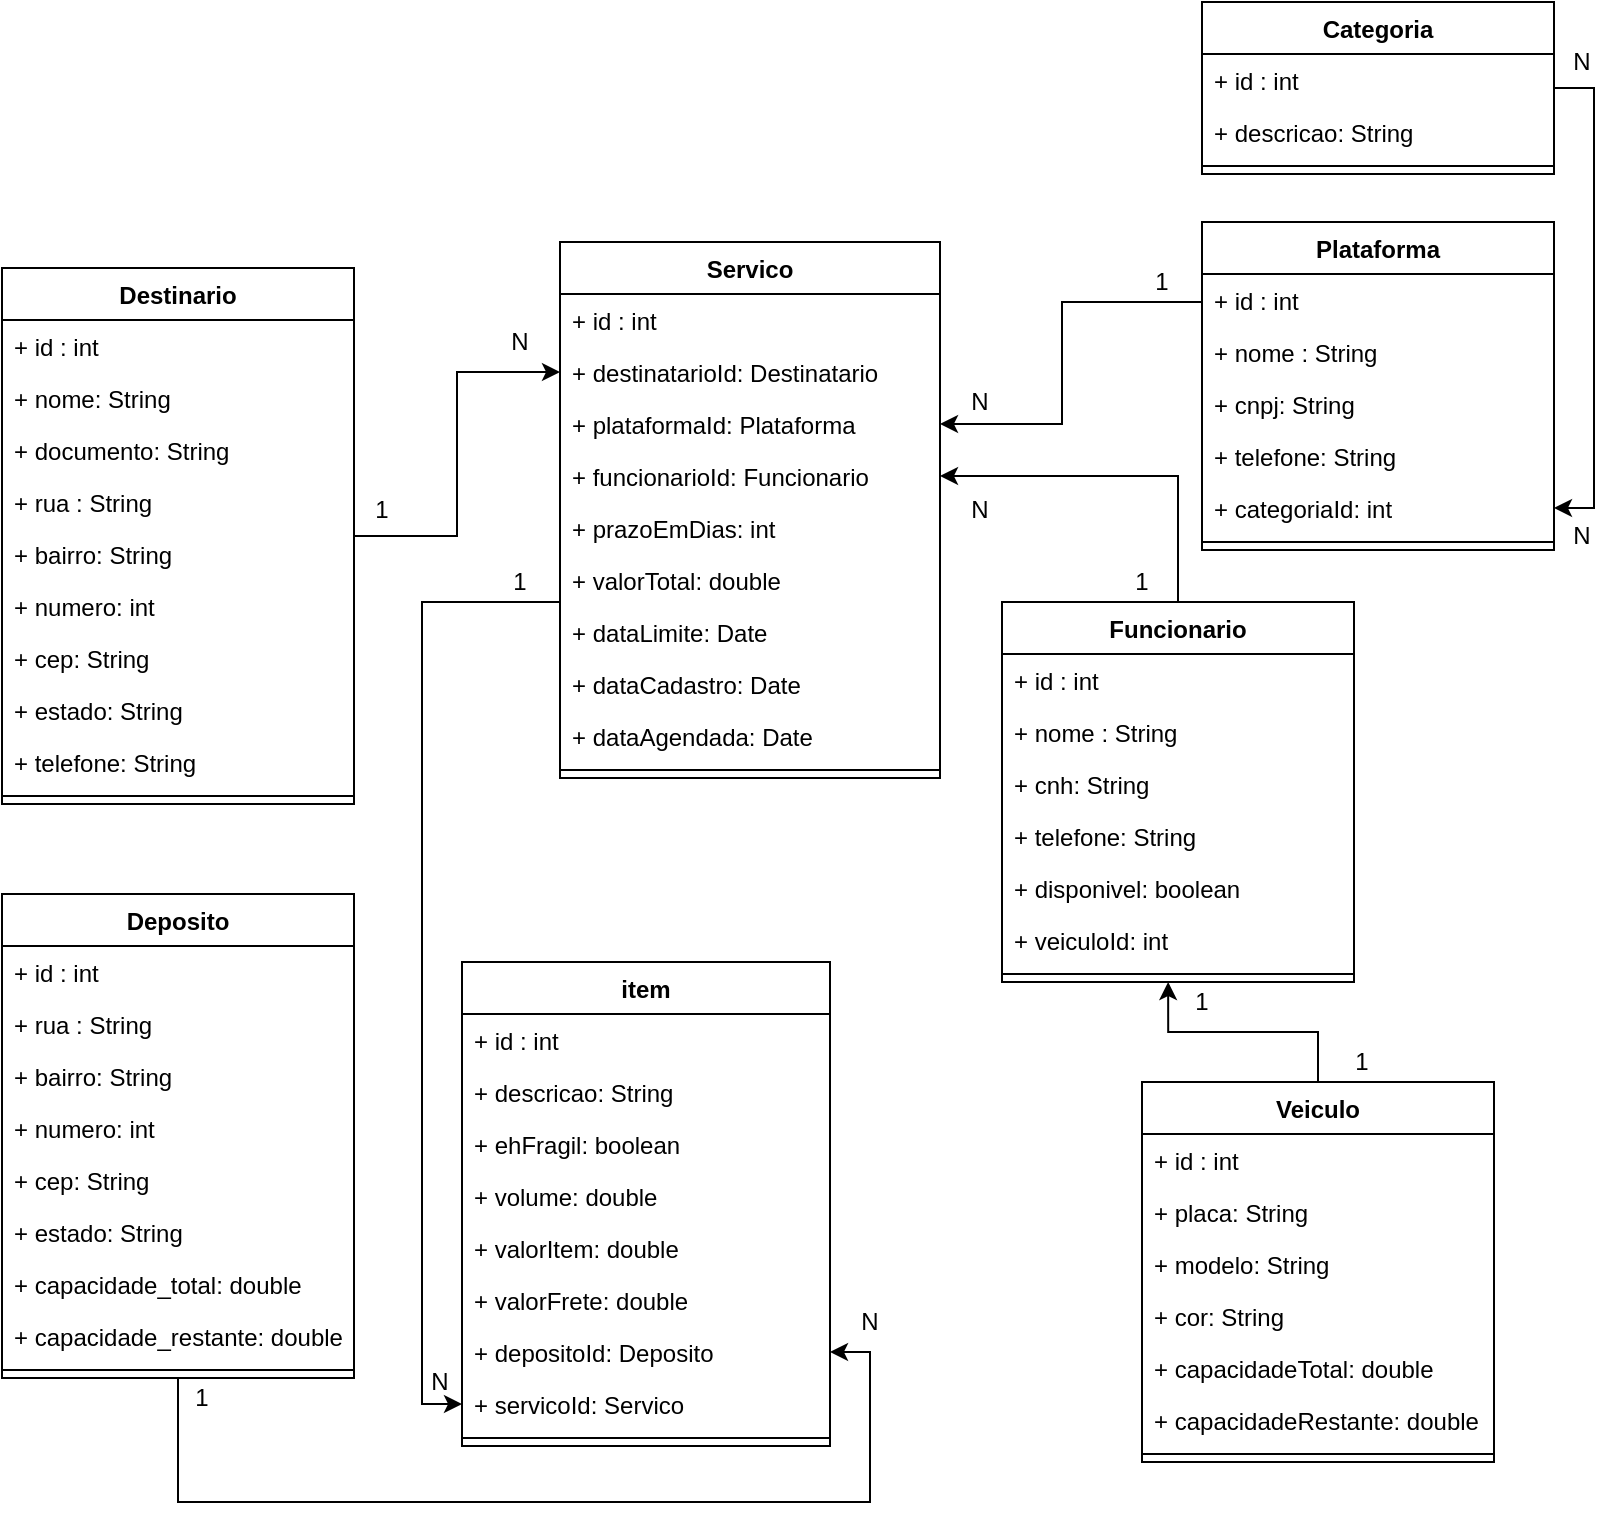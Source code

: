 <mxfile version="14.3.2" type="device"><diagram id="C5RBs43oDa-KdzZeNtuy" name="Page-1"><mxGraphModel dx="868" dy="482" grid="1" gridSize="10" guides="1" tooltips="1" connect="1" arrows="1" fold="1" page="1" pageScale="1" pageWidth="827" pageHeight="1169" math="0" shadow="0"><root><mxCell id="WIyWlLk6GJQsqaUBKTNV-0"/><mxCell id="WIyWlLk6GJQsqaUBKTNV-1" parent="WIyWlLk6GJQsqaUBKTNV-0"/><mxCell id="dHGsX2PoBcNNC0kSSLcJ-82" style="edgeStyle=orthogonalEdgeStyle;rounded=0;orthogonalLoop=1;jettySize=auto;html=1;entryX=1;entryY=0.5;entryDx=0;entryDy=0;" parent="WIyWlLk6GJQsqaUBKTNV-1" source="dHGsX2PoBcNNC0kSSLcJ-0" target="dHGsX2PoBcNNC0kSSLcJ-37" edge="1"><mxGeometry relative="1" as="geometry"><Array as="points"><mxPoint x="128" y="1020"/><mxPoint x="474" y="1020"/><mxPoint x="474" y="945"/></Array></mxGeometry></mxCell><mxCell id="dHGsX2PoBcNNC0kSSLcJ-0" value="Deposito" style="swimlane;fontStyle=1;align=center;verticalAlign=top;childLayout=stackLayout;horizontal=1;startSize=26;horizontalStack=0;resizeParent=1;resizeParentMax=0;resizeLast=0;collapsible=1;marginBottom=0;" parent="WIyWlLk6GJQsqaUBKTNV-1" vertex="1"><mxGeometry x="40" y="716" width="176" height="242" as="geometry"/></mxCell><mxCell id="dHGsX2PoBcNNC0kSSLcJ-1" value="+ id : int" style="text;strokeColor=none;fillColor=none;align=left;verticalAlign=top;spacingLeft=4;spacingRight=4;overflow=hidden;rotatable=0;points=[[0,0.5],[1,0.5]];portConstraint=eastwest;" parent="dHGsX2PoBcNNC0kSSLcJ-0" vertex="1"><mxGeometry y="26" width="176" height="26" as="geometry"/></mxCell><mxCell id="dHGsX2PoBcNNC0kSSLcJ-4" value="+ rua : String" style="text;strokeColor=none;fillColor=none;align=left;verticalAlign=top;spacingLeft=4;spacingRight=4;overflow=hidden;rotatable=0;points=[[0,0.5],[1,0.5]];portConstraint=eastwest;" parent="dHGsX2PoBcNNC0kSSLcJ-0" vertex="1"><mxGeometry y="52" width="176" height="26" as="geometry"/></mxCell><mxCell id="dHGsX2PoBcNNC0kSSLcJ-5" value="+ bairro: String" style="text;strokeColor=none;fillColor=none;align=left;verticalAlign=top;spacingLeft=4;spacingRight=4;overflow=hidden;rotatable=0;points=[[0,0.5],[1,0.5]];portConstraint=eastwest;" parent="dHGsX2PoBcNNC0kSSLcJ-0" vertex="1"><mxGeometry y="78" width="176" height="26" as="geometry"/></mxCell><mxCell id="dHGsX2PoBcNNC0kSSLcJ-6" value="+ numero: int" style="text;strokeColor=none;fillColor=none;align=left;verticalAlign=top;spacingLeft=4;spacingRight=4;overflow=hidden;rotatable=0;points=[[0,0.5],[1,0.5]];portConstraint=eastwest;" parent="dHGsX2PoBcNNC0kSSLcJ-0" vertex="1"><mxGeometry y="104" width="176" height="26" as="geometry"/></mxCell><mxCell id="dHGsX2PoBcNNC0kSSLcJ-7" value="+ cep: String" style="text;strokeColor=none;fillColor=none;align=left;verticalAlign=top;spacingLeft=4;spacingRight=4;overflow=hidden;rotatable=0;points=[[0,0.5],[1,0.5]];portConstraint=eastwest;" parent="dHGsX2PoBcNNC0kSSLcJ-0" vertex="1"><mxGeometry y="130" width="176" height="26" as="geometry"/></mxCell><mxCell id="dHGsX2PoBcNNC0kSSLcJ-8" value="+ estado: String" style="text;strokeColor=none;fillColor=none;align=left;verticalAlign=top;spacingLeft=4;spacingRight=4;overflow=hidden;rotatable=0;points=[[0,0.5],[1,0.5]];portConstraint=eastwest;" parent="dHGsX2PoBcNNC0kSSLcJ-0" vertex="1"><mxGeometry y="156" width="176" height="26" as="geometry"/></mxCell><mxCell id="dHGsX2PoBcNNC0kSSLcJ-9" value="+ capacidade_total: double" style="text;strokeColor=none;fillColor=none;align=left;verticalAlign=top;spacingLeft=4;spacingRight=4;overflow=hidden;rotatable=0;points=[[0,0.5],[1,0.5]];portConstraint=eastwest;" parent="dHGsX2PoBcNNC0kSSLcJ-0" vertex="1"><mxGeometry y="182" width="176" height="26" as="geometry"/></mxCell><mxCell id="dHGsX2PoBcNNC0kSSLcJ-10" value="+ capacidade_restante: double" style="text;strokeColor=none;fillColor=none;align=left;verticalAlign=top;spacingLeft=4;spacingRight=4;overflow=hidden;rotatable=0;points=[[0,0.5],[1,0.5]];portConstraint=eastwest;" parent="dHGsX2PoBcNNC0kSSLcJ-0" vertex="1"><mxGeometry y="208" width="176" height="26" as="geometry"/></mxCell><mxCell id="dHGsX2PoBcNNC0kSSLcJ-2" value="" style="line;strokeWidth=1;fillColor=none;align=left;verticalAlign=middle;spacingTop=-1;spacingLeft=3;spacingRight=3;rotatable=0;labelPosition=right;points=[];portConstraint=eastwest;" parent="dHGsX2PoBcNNC0kSSLcJ-0" vertex="1"><mxGeometry y="234" width="176" height="8" as="geometry"/></mxCell><mxCell id="dHGsX2PoBcNNC0kSSLcJ-78" style="edgeStyle=orthogonalEdgeStyle;rounded=0;orthogonalLoop=1;jettySize=auto;html=1;entryX=0;entryY=0.5;entryDx=0;entryDy=0;" parent="WIyWlLk6GJQsqaUBKTNV-1" source="dHGsX2PoBcNNC0kSSLcJ-11" target="dHGsX2PoBcNNC0kSSLcJ-58" edge="1"><mxGeometry relative="1" as="geometry"/></mxCell><mxCell id="dHGsX2PoBcNNC0kSSLcJ-11" value="Destinario" style="swimlane;fontStyle=1;align=center;verticalAlign=top;childLayout=stackLayout;horizontal=1;startSize=26;horizontalStack=0;resizeParent=1;resizeParentMax=0;resizeLast=0;collapsible=1;marginBottom=0;" parent="WIyWlLk6GJQsqaUBKTNV-1" vertex="1"><mxGeometry x="40" y="403" width="176" height="268" as="geometry"/></mxCell><mxCell id="dHGsX2PoBcNNC0kSSLcJ-12" value="+ id : int" style="text;strokeColor=none;fillColor=none;align=left;verticalAlign=top;spacingLeft=4;spacingRight=4;overflow=hidden;rotatable=0;points=[[0,0.5],[1,0.5]];portConstraint=eastwest;" parent="dHGsX2PoBcNNC0kSSLcJ-11" vertex="1"><mxGeometry y="26" width="176" height="26" as="geometry"/></mxCell><mxCell id="dHGsX2PoBcNNC0kSSLcJ-21" value="+ nome: String" style="text;strokeColor=none;fillColor=none;align=left;verticalAlign=top;spacingLeft=4;spacingRight=4;overflow=hidden;rotatable=0;points=[[0,0.5],[1,0.5]];portConstraint=eastwest;" parent="dHGsX2PoBcNNC0kSSLcJ-11" vertex="1"><mxGeometry y="52" width="176" height="26" as="geometry"/></mxCell><mxCell id="dHGsX2PoBcNNC0kSSLcJ-18" value="+ documento: String" style="text;strokeColor=none;fillColor=none;align=left;verticalAlign=top;spacingLeft=4;spacingRight=4;overflow=hidden;rotatable=0;points=[[0,0.5],[1,0.5]];portConstraint=eastwest;" parent="dHGsX2PoBcNNC0kSSLcJ-11" vertex="1"><mxGeometry y="78" width="176" height="26" as="geometry"/></mxCell><mxCell id="dHGsX2PoBcNNC0kSSLcJ-13" value="+ rua : String" style="text;strokeColor=none;fillColor=none;align=left;verticalAlign=top;spacingLeft=4;spacingRight=4;overflow=hidden;rotatable=0;points=[[0,0.5],[1,0.5]];portConstraint=eastwest;" parent="dHGsX2PoBcNNC0kSSLcJ-11" vertex="1"><mxGeometry y="104" width="176" height="26" as="geometry"/></mxCell><mxCell id="dHGsX2PoBcNNC0kSSLcJ-14" value="+ bairro: String" style="text;strokeColor=none;fillColor=none;align=left;verticalAlign=top;spacingLeft=4;spacingRight=4;overflow=hidden;rotatable=0;points=[[0,0.5],[1,0.5]];portConstraint=eastwest;" parent="dHGsX2PoBcNNC0kSSLcJ-11" vertex="1"><mxGeometry y="130" width="176" height="26" as="geometry"/></mxCell><mxCell id="dHGsX2PoBcNNC0kSSLcJ-15" value="+ numero: int" style="text;strokeColor=none;fillColor=none;align=left;verticalAlign=top;spacingLeft=4;spacingRight=4;overflow=hidden;rotatable=0;points=[[0,0.5],[1,0.5]];portConstraint=eastwest;" parent="dHGsX2PoBcNNC0kSSLcJ-11" vertex="1"><mxGeometry y="156" width="176" height="26" as="geometry"/></mxCell><mxCell id="dHGsX2PoBcNNC0kSSLcJ-16" value="+ cep: String" style="text;strokeColor=none;fillColor=none;align=left;verticalAlign=top;spacingLeft=4;spacingRight=4;overflow=hidden;rotatable=0;points=[[0,0.5],[1,0.5]];portConstraint=eastwest;" parent="dHGsX2PoBcNNC0kSSLcJ-11" vertex="1"><mxGeometry y="182" width="176" height="26" as="geometry"/></mxCell><mxCell id="dHGsX2PoBcNNC0kSSLcJ-17" value="+ estado: String" style="text;strokeColor=none;fillColor=none;align=left;verticalAlign=top;spacingLeft=4;spacingRight=4;overflow=hidden;rotatable=0;points=[[0,0.5],[1,0.5]];portConstraint=eastwest;" parent="dHGsX2PoBcNNC0kSSLcJ-11" vertex="1"><mxGeometry y="208" width="176" height="26" as="geometry"/></mxCell><mxCell id="dHGsX2PoBcNNC0kSSLcJ-19" value="+ telefone: String" style="text;strokeColor=none;fillColor=none;align=left;verticalAlign=top;spacingLeft=4;spacingRight=4;overflow=hidden;rotatable=0;points=[[0,0.5],[1,0.5]];portConstraint=eastwest;" parent="dHGsX2PoBcNNC0kSSLcJ-11" vertex="1"><mxGeometry y="234" width="176" height="26" as="geometry"/></mxCell><mxCell id="dHGsX2PoBcNNC0kSSLcJ-20" value="" style="line;strokeWidth=1;fillColor=none;align=left;verticalAlign=middle;spacingTop=-1;spacingLeft=3;spacingRight=3;rotatable=0;labelPosition=right;points=[];portConstraint=eastwest;" parent="dHGsX2PoBcNNC0kSSLcJ-11" vertex="1"><mxGeometry y="260" width="176" height="8" as="geometry"/></mxCell><mxCell id="dHGsX2PoBcNNC0kSSLcJ-79" style="edgeStyle=orthogonalEdgeStyle;rounded=0;orthogonalLoop=1;jettySize=auto;html=1;entryX=1;entryY=0.5;entryDx=0;entryDy=0;" parent="WIyWlLk6GJQsqaUBKTNV-1" source="dHGsX2PoBcNNC0kSSLcJ-22" target="dHGsX2PoBcNNC0kSSLcJ-60" edge="1"><mxGeometry relative="1" as="geometry"/></mxCell><mxCell id="dHGsX2PoBcNNC0kSSLcJ-22" value="Funcionario" style="swimlane;fontStyle=1;align=center;verticalAlign=top;childLayout=stackLayout;horizontal=1;startSize=26;horizontalStack=0;resizeParent=1;resizeParentMax=0;resizeLast=0;collapsible=1;marginBottom=0;" parent="WIyWlLk6GJQsqaUBKTNV-1" vertex="1"><mxGeometry x="540" y="570" width="176" height="190" as="geometry"/></mxCell><mxCell id="dHGsX2PoBcNNC0kSSLcJ-23" value="+ id : int" style="text;strokeColor=none;fillColor=none;align=left;verticalAlign=top;spacingLeft=4;spacingRight=4;overflow=hidden;rotatable=0;points=[[0,0.5],[1,0.5]];portConstraint=eastwest;" parent="dHGsX2PoBcNNC0kSSLcJ-22" vertex="1"><mxGeometry y="26" width="176" height="26" as="geometry"/></mxCell><mxCell id="dHGsX2PoBcNNC0kSSLcJ-24" value="+ nome : String" style="text;strokeColor=none;fillColor=none;align=left;verticalAlign=top;spacingLeft=4;spacingRight=4;overflow=hidden;rotatable=0;points=[[0,0.5],[1,0.5]];portConstraint=eastwest;" parent="dHGsX2PoBcNNC0kSSLcJ-22" vertex="1"><mxGeometry y="52" width="176" height="26" as="geometry"/></mxCell><mxCell id="dHGsX2PoBcNNC0kSSLcJ-25" value="+ cnh: String" style="text;strokeColor=none;fillColor=none;align=left;verticalAlign=top;spacingLeft=4;spacingRight=4;overflow=hidden;rotatable=0;points=[[0,0.5],[1,0.5]];portConstraint=eastwest;" parent="dHGsX2PoBcNNC0kSSLcJ-22" vertex="1"><mxGeometry y="78" width="176" height="26" as="geometry"/></mxCell><mxCell id="dHGsX2PoBcNNC0kSSLcJ-26" value="+ telefone: String" style="text;strokeColor=none;fillColor=none;align=left;verticalAlign=top;spacingLeft=4;spacingRight=4;overflow=hidden;rotatable=0;points=[[0,0.5],[1,0.5]];portConstraint=eastwest;" parent="dHGsX2PoBcNNC0kSSLcJ-22" vertex="1"><mxGeometry y="104" width="176" height="26" as="geometry"/></mxCell><mxCell id="dHGsX2PoBcNNC0kSSLcJ-27" value="+ disponivel: boolean" style="text;strokeColor=none;fillColor=none;align=left;verticalAlign=top;spacingLeft=4;spacingRight=4;overflow=hidden;rotatable=0;points=[[0,0.5],[1,0.5]];portConstraint=eastwest;" parent="dHGsX2PoBcNNC0kSSLcJ-22" vertex="1"><mxGeometry y="130" width="176" height="26" as="geometry"/></mxCell><mxCell id="dHGsX2PoBcNNC0kSSLcJ-84" value="+ veiculoId: int" style="text;strokeColor=none;fillColor=none;align=left;verticalAlign=top;spacingLeft=4;spacingRight=4;overflow=hidden;rotatable=0;points=[[0,0.5],[1,0.5]];portConstraint=eastwest;" parent="dHGsX2PoBcNNC0kSSLcJ-22" vertex="1"><mxGeometry y="156" width="176" height="26" as="geometry"/></mxCell><mxCell id="dHGsX2PoBcNNC0kSSLcJ-31" value="" style="line;strokeWidth=1;fillColor=none;align=left;verticalAlign=middle;spacingTop=-1;spacingLeft=3;spacingRight=3;rotatable=0;labelPosition=right;points=[];portConstraint=eastwest;" parent="dHGsX2PoBcNNC0kSSLcJ-22" vertex="1"><mxGeometry y="182" width="176" height="8" as="geometry"/></mxCell><mxCell id="dHGsX2PoBcNNC0kSSLcJ-32" value="item" style="swimlane;fontStyle=1;align=center;verticalAlign=top;childLayout=stackLayout;horizontal=1;startSize=26;horizontalStack=0;resizeParent=1;resizeParentMax=0;resizeLast=0;collapsible=1;marginBottom=0;" parent="WIyWlLk6GJQsqaUBKTNV-1" vertex="1"><mxGeometry x="270" y="750" width="184" height="242" as="geometry"/></mxCell><mxCell id="dHGsX2PoBcNNC0kSSLcJ-33" value="+ id : int" style="text;strokeColor=none;fillColor=none;align=left;verticalAlign=top;spacingLeft=4;spacingRight=4;overflow=hidden;rotatable=0;points=[[0,0.5],[1,0.5]];portConstraint=eastwest;" parent="dHGsX2PoBcNNC0kSSLcJ-32" vertex="1"><mxGeometry y="26" width="184" height="26" as="geometry"/></mxCell><mxCell id="dHGsX2PoBcNNC0kSSLcJ-34" value="+ descricao: String" style="text;strokeColor=none;fillColor=none;align=left;verticalAlign=top;spacingLeft=4;spacingRight=4;overflow=hidden;rotatable=0;points=[[0,0.5],[1,0.5]];portConstraint=eastwest;" parent="dHGsX2PoBcNNC0kSSLcJ-32" vertex="1"><mxGeometry y="52" width="184" height="26" as="geometry"/></mxCell><mxCell id="dHGsX2PoBcNNC0kSSLcJ-35" value="+ ehFragil: boolean" style="text;strokeColor=none;fillColor=none;align=left;verticalAlign=top;spacingLeft=4;spacingRight=4;overflow=hidden;rotatable=0;points=[[0,0.5],[1,0.5]];portConstraint=eastwest;" parent="dHGsX2PoBcNNC0kSSLcJ-32" vertex="1"><mxGeometry y="78" width="184" height="26" as="geometry"/></mxCell><mxCell id="dHGsX2PoBcNNC0kSSLcJ-39" value="+ volume: double" style="text;strokeColor=none;fillColor=none;align=left;verticalAlign=top;spacingLeft=4;spacingRight=4;overflow=hidden;rotatable=0;points=[[0,0.5],[1,0.5]];portConstraint=eastwest;" parent="dHGsX2PoBcNNC0kSSLcJ-32" vertex="1"><mxGeometry y="104" width="184" height="26" as="geometry"/></mxCell><mxCell id="dHGsX2PoBcNNC0kSSLcJ-40" value="+ valorItem: double" style="text;strokeColor=none;fillColor=none;align=left;verticalAlign=top;spacingLeft=4;spacingRight=4;overflow=hidden;rotatable=0;points=[[0,0.5],[1,0.5]];portConstraint=eastwest;" parent="dHGsX2PoBcNNC0kSSLcJ-32" vertex="1"><mxGeometry y="130" width="184" height="26" as="geometry"/></mxCell><mxCell id="dHGsX2PoBcNNC0kSSLcJ-38" value="+ valorFrete: double" style="text;strokeColor=none;fillColor=none;align=left;verticalAlign=top;spacingLeft=4;spacingRight=4;overflow=hidden;rotatable=0;points=[[0,0.5],[1,0.5]];portConstraint=eastwest;" parent="dHGsX2PoBcNNC0kSSLcJ-32" vertex="1"><mxGeometry y="156" width="184" height="26" as="geometry"/></mxCell><mxCell id="dHGsX2PoBcNNC0kSSLcJ-37" value="+ depositoId: Deposito" style="text;strokeColor=none;fillColor=none;align=left;verticalAlign=top;spacingLeft=4;spacingRight=4;overflow=hidden;rotatable=0;points=[[0,0.5],[1,0.5]];portConstraint=eastwest;" parent="dHGsX2PoBcNNC0kSSLcJ-32" vertex="1"><mxGeometry y="182" width="184" height="26" as="geometry"/></mxCell><mxCell id="dHGsX2PoBcNNC0kSSLcJ-36" value="+ servicoId: Servico" style="text;strokeColor=none;fillColor=none;align=left;verticalAlign=top;spacingLeft=4;spacingRight=4;overflow=hidden;rotatable=0;points=[[0,0.5],[1,0.5]];portConstraint=eastwest;" parent="dHGsX2PoBcNNC0kSSLcJ-32" vertex="1"><mxGeometry y="208" width="184" height="26" as="geometry"/></mxCell><mxCell id="dHGsX2PoBcNNC0kSSLcJ-41" value="" style="line;strokeWidth=1;fillColor=none;align=left;verticalAlign=middle;spacingTop=-1;spacingLeft=3;spacingRight=3;rotatable=0;labelPosition=right;points=[];portConstraint=eastwest;" parent="dHGsX2PoBcNNC0kSSLcJ-32" vertex="1"><mxGeometry y="234" width="184" height="8" as="geometry"/></mxCell><mxCell id="dHGsX2PoBcNNC0kSSLcJ-80" style="edgeStyle=orthogonalEdgeStyle;rounded=0;orthogonalLoop=1;jettySize=auto;html=1;entryX=1;entryY=0.5;entryDx=0;entryDy=0;" parent="WIyWlLk6GJQsqaUBKTNV-1" source="dHGsX2PoBcNNC0kSSLcJ-42" target="dHGsX2PoBcNNC0kSSLcJ-59" edge="1"><mxGeometry relative="1" as="geometry"><Array as="points"><mxPoint x="570" y="420"/><mxPoint x="570" y="481"/></Array></mxGeometry></mxCell><mxCell id="dHGsX2PoBcNNC0kSSLcJ-42" value="Plataforma" style="swimlane;fontStyle=1;align=center;verticalAlign=top;childLayout=stackLayout;horizontal=1;startSize=26;horizontalStack=0;resizeParent=1;resizeParentMax=0;resizeLast=0;collapsible=1;marginBottom=0;" parent="WIyWlLk6GJQsqaUBKTNV-1" vertex="1"><mxGeometry x="640" y="380" width="176" height="164" as="geometry"/></mxCell><mxCell id="dHGsX2PoBcNNC0kSSLcJ-43" value="+ id : int" style="text;strokeColor=none;fillColor=none;align=left;verticalAlign=top;spacingLeft=4;spacingRight=4;overflow=hidden;rotatable=0;points=[[0,0.5],[1,0.5]];portConstraint=eastwest;" parent="dHGsX2PoBcNNC0kSSLcJ-42" vertex="1"><mxGeometry y="26" width="176" height="26" as="geometry"/></mxCell><mxCell id="dHGsX2PoBcNNC0kSSLcJ-44" value="+ nome : String" style="text;strokeColor=none;fillColor=none;align=left;verticalAlign=top;spacingLeft=4;spacingRight=4;overflow=hidden;rotatable=0;points=[[0,0.5],[1,0.5]];portConstraint=eastwest;" parent="dHGsX2PoBcNNC0kSSLcJ-42" vertex="1"><mxGeometry y="52" width="176" height="26" as="geometry"/></mxCell><mxCell id="dHGsX2PoBcNNC0kSSLcJ-45" value="+ cnpj: String" style="text;strokeColor=none;fillColor=none;align=left;verticalAlign=top;spacingLeft=4;spacingRight=4;overflow=hidden;rotatable=0;points=[[0,0.5],[1,0.5]];portConstraint=eastwest;" parent="dHGsX2PoBcNNC0kSSLcJ-42" vertex="1"><mxGeometry y="78" width="176" height="26" as="geometry"/></mxCell><mxCell id="dHGsX2PoBcNNC0kSSLcJ-46" value="+ telefone: String" style="text;strokeColor=none;fillColor=none;align=left;verticalAlign=top;spacingLeft=4;spacingRight=4;overflow=hidden;rotatable=0;points=[[0,0.5],[1,0.5]];portConstraint=eastwest;" parent="dHGsX2PoBcNNC0kSSLcJ-42" vertex="1"><mxGeometry y="104" width="176" height="26" as="geometry"/></mxCell><mxCell id="dHGsX2PoBcNNC0kSSLcJ-47" value="+ categoriaId: int" style="text;strokeColor=none;fillColor=none;align=left;verticalAlign=top;spacingLeft=4;spacingRight=4;overflow=hidden;rotatable=0;points=[[0,0.5],[1,0.5]];portConstraint=eastwest;" parent="dHGsX2PoBcNNC0kSSLcJ-42" vertex="1"><mxGeometry y="130" width="176" height="26" as="geometry"/></mxCell><mxCell id="dHGsX2PoBcNNC0kSSLcJ-48" value="" style="line;strokeWidth=1;fillColor=none;align=left;verticalAlign=middle;spacingTop=-1;spacingLeft=3;spacingRight=3;rotatable=0;labelPosition=right;points=[];portConstraint=eastwest;" parent="dHGsX2PoBcNNC0kSSLcJ-42" vertex="1"><mxGeometry y="156" width="176" height="8" as="geometry"/></mxCell><mxCell id="dHGsX2PoBcNNC0kSSLcJ-81" style="edgeStyle=orthogonalEdgeStyle;rounded=0;orthogonalLoop=1;jettySize=auto;html=1;entryX=0;entryY=0.5;entryDx=0;entryDy=0;" parent="WIyWlLk6GJQsqaUBKTNV-1" source="dHGsX2PoBcNNC0kSSLcJ-56" target="dHGsX2PoBcNNC0kSSLcJ-36" edge="1"><mxGeometry relative="1" as="geometry"><Array as="points"><mxPoint x="250" y="570"/><mxPoint x="250" y="971"/></Array></mxGeometry></mxCell><mxCell id="dHGsX2PoBcNNC0kSSLcJ-56" value="Servico" style="swimlane;fontStyle=1;align=center;verticalAlign=top;childLayout=stackLayout;horizontal=1;startSize=26;horizontalStack=0;resizeParent=1;resizeParentMax=0;resizeLast=0;collapsible=1;marginBottom=0;" parent="WIyWlLk6GJQsqaUBKTNV-1" vertex="1"><mxGeometry x="319" y="390" width="190" height="268" as="geometry"/></mxCell><mxCell id="dHGsX2PoBcNNC0kSSLcJ-57" value="+ id : int" style="text;strokeColor=none;fillColor=none;align=left;verticalAlign=top;spacingLeft=4;spacingRight=4;overflow=hidden;rotatable=0;points=[[0,0.5],[1,0.5]];portConstraint=eastwest;" parent="dHGsX2PoBcNNC0kSSLcJ-56" vertex="1"><mxGeometry y="26" width="190" height="26" as="geometry"/></mxCell><mxCell id="dHGsX2PoBcNNC0kSSLcJ-58" value="+ destinatarioId: Destinatario" style="text;strokeColor=none;fillColor=none;align=left;verticalAlign=top;spacingLeft=4;spacingRight=4;overflow=hidden;rotatable=0;points=[[0,0.5],[1,0.5]];portConstraint=eastwest;" parent="dHGsX2PoBcNNC0kSSLcJ-56" vertex="1"><mxGeometry y="52" width="190" height="26" as="geometry"/></mxCell><mxCell id="dHGsX2PoBcNNC0kSSLcJ-59" value="+ plataformaId: Plataforma" style="text;strokeColor=none;fillColor=none;align=left;verticalAlign=top;spacingLeft=4;spacingRight=4;overflow=hidden;rotatable=0;points=[[0,0.5],[1,0.5]];portConstraint=eastwest;" parent="dHGsX2PoBcNNC0kSSLcJ-56" vertex="1"><mxGeometry y="78" width="190" height="26" as="geometry"/></mxCell><mxCell id="dHGsX2PoBcNNC0kSSLcJ-60" value="+ funcionarioId: Funcionario" style="text;strokeColor=none;fillColor=none;align=left;verticalAlign=top;spacingLeft=4;spacingRight=4;overflow=hidden;rotatable=0;points=[[0,0.5],[1,0.5]];portConstraint=eastwest;" parent="dHGsX2PoBcNNC0kSSLcJ-56" vertex="1"><mxGeometry y="104" width="190" height="26" as="geometry"/></mxCell><mxCell id="dHGsX2PoBcNNC0kSSLcJ-62" value="+ prazoEmDias: int" style="text;strokeColor=none;fillColor=none;align=left;verticalAlign=top;spacingLeft=4;spacingRight=4;overflow=hidden;rotatable=0;points=[[0,0.5],[1,0.5]];portConstraint=eastwest;" parent="dHGsX2PoBcNNC0kSSLcJ-56" vertex="1"><mxGeometry y="130" width="190" height="26" as="geometry"/></mxCell><mxCell id="dHGsX2PoBcNNC0kSSLcJ-61" value="+ valorTotal: double" style="text;strokeColor=none;fillColor=none;align=left;verticalAlign=top;spacingLeft=4;spacingRight=4;overflow=hidden;rotatable=0;points=[[0,0.5],[1,0.5]];portConstraint=eastwest;" parent="dHGsX2PoBcNNC0kSSLcJ-56" vertex="1"><mxGeometry y="156" width="190" height="26" as="geometry"/></mxCell><mxCell id="dHGsX2PoBcNNC0kSSLcJ-63" value="+ dataLimite: Date" style="text;strokeColor=none;fillColor=none;align=left;verticalAlign=top;spacingLeft=4;spacingRight=4;overflow=hidden;rotatable=0;points=[[0,0.5],[1,0.5]];portConstraint=eastwest;" parent="dHGsX2PoBcNNC0kSSLcJ-56" vertex="1"><mxGeometry y="182" width="190" height="26" as="geometry"/></mxCell><mxCell id="dHGsX2PoBcNNC0kSSLcJ-64" value="+ dataCadastro: Date" style="text;strokeColor=none;fillColor=none;align=left;verticalAlign=top;spacingLeft=4;spacingRight=4;overflow=hidden;rotatable=0;points=[[0,0.5],[1,0.5]];portConstraint=eastwest;" parent="dHGsX2PoBcNNC0kSSLcJ-56" vertex="1"><mxGeometry y="208" width="190" height="26" as="geometry"/></mxCell><mxCell id="dHGsX2PoBcNNC0kSSLcJ-65" value="+ dataAgendada: Date" style="text;strokeColor=none;fillColor=none;align=left;verticalAlign=top;spacingLeft=4;spacingRight=4;overflow=hidden;rotatable=0;points=[[0,0.5],[1,0.5]];portConstraint=eastwest;" parent="dHGsX2PoBcNNC0kSSLcJ-56" vertex="1"><mxGeometry y="234" width="190" height="26" as="geometry"/></mxCell><mxCell id="dHGsX2PoBcNNC0kSSLcJ-66" value="" style="line;strokeWidth=1;fillColor=none;align=left;verticalAlign=middle;spacingTop=-1;spacingLeft=3;spacingRight=3;rotatable=0;labelPosition=right;points=[];portConstraint=eastwest;" parent="dHGsX2PoBcNNC0kSSLcJ-56" vertex="1"><mxGeometry y="260" width="190" height="8" as="geometry"/></mxCell><mxCell id="dHGsX2PoBcNNC0kSSLcJ-83" style="edgeStyle=orthogonalEdgeStyle;rounded=0;orthogonalLoop=1;jettySize=auto;html=1;entryX=0.472;entryY=1;entryDx=0;entryDy=0;entryPerimeter=0;" parent="WIyWlLk6GJQsqaUBKTNV-1" source="dHGsX2PoBcNNC0kSSLcJ-68" target="dHGsX2PoBcNNC0kSSLcJ-31" edge="1"><mxGeometry relative="1" as="geometry"><mxPoint x="590" y="740" as="targetPoint"/></mxGeometry></mxCell><mxCell id="dHGsX2PoBcNNC0kSSLcJ-68" value="Veiculo" style="swimlane;fontStyle=1;align=center;verticalAlign=top;childLayout=stackLayout;horizontal=1;startSize=26;horizontalStack=0;resizeParent=1;resizeParentMax=0;resizeLast=0;collapsible=1;marginBottom=0;" parent="WIyWlLk6GJQsqaUBKTNV-1" vertex="1"><mxGeometry x="610" y="810" width="176" height="190" as="geometry"/></mxCell><mxCell id="dHGsX2PoBcNNC0kSSLcJ-69" value="+ id : int" style="text;strokeColor=none;fillColor=none;align=left;verticalAlign=top;spacingLeft=4;spacingRight=4;overflow=hidden;rotatable=0;points=[[0,0.5],[1,0.5]];portConstraint=eastwest;" parent="dHGsX2PoBcNNC0kSSLcJ-68" vertex="1"><mxGeometry y="26" width="176" height="26" as="geometry"/></mxCell><mxCell id="dHGsX2PoBcNNC0kSSLcJ-70" value="+ placa: String" style="text;strokeColor=none;fillColor=none;align=left;verticalAlign=top;spacingLeft=4;spacingRight=4;overflow=hidden;rotatable=0;points=[[0,0.5],[1,0.5]];portConstraint=eastwest;" parent="dHGsX2PoBcNNC0kSSLcJ-68" vertex="1"><mxGeometry y="52" width="176" height="26" as="geometry"/></mxCell><mxCell id="dHGsX2PoBcNNC0kSSLcJ-71" value="+ modelo: String" style="text;strokeColor=none;fillColor=none;align=left;verticalAlign=top;spacingLeft=4;spacingRight=4;overflow=hidden;rotatable=0;points=[[0,0.5],[1,0.5]];portConstraint=eastwest;" parent="dHGsX2PoBcNNC0kSSLcJ-68" vertex="1"><mxGeometry y="78" width="176" height="26" as="geometry"/></mxCell><mxCell id="dHGsX2PoBcNNC0kSSLcJ-72" value="+ cor: String" style="text;strokeColor=none;fillColor=none;align=left;verticalAlign=top;spacingLeft=4;spacingRight=4;overflow=hidden;rotatable=0;points=[[0,0.5],[1,0.5]];portConstraint=eastwest;" parent="dHGsX2PoBcNNC0kSSLcJ-68" vertex="1"><mxGeometry y="104" width="176" height="26" as="geometry"/></mxCell><mxCell id="dHGsX2PoBcNNC0kSSLcJ-73" value="+ capacidadeTotal: double" style="text;strokeColor=none;fillColor=none;align=left;verticalAlign=top;spacingLeft=4;spacingRight=4;overflow=hidden;rotatable=0;points=[[0,0.5],[1,0.5]];portConstraint=eastwest;" parent="dHGsX2PoBcNNC0kSSLcJ-68" vertex="1"><mxGeometry y="130" width="176" height="26" as="geometry"/></mxCell><mxCell id="dHGsX2PoBcNNC0kSSLcJ-74" value="+ capacidadeRestante: double" style="text;strokeColor=none;fillColor=none;align=left;verticalAlign=top;spacingLeft=4;spacingRight=4;overflow=hidden;rotatable=0;points=[[0,0.5],[1,0.5]];portConstraint=eastwest;" parent="dHGsX2PoBcNNC0kSSLcJ-68" vertex="1"><mxGeometry y="156" width="176" height="26" as="geometry"/></mxCell><mxCell id="dHGsX2PoBcNNC0kSSLcJ-77" value="" style="line;strokeWidth=1;fillColor=none;align=left;verticalAlign=middle;spacingTop=-1;spacingLeft=3;spacingRight=3;rotatable=0;labelPosition=right;points=[];portConstraint=eastwest;" parent="dHGsX2PoBcNNC0kSSLcJ-68" vertex="1"><mxGeometry y="182" width="176" height="8" as="geometry"/></mxCell><mxCell id="dHGsX2PoBcNNC0kSSLcJ-92" style="edgeStyle=orthogonalEdgeStyle;rounded=0;orthogonalLoop=1;jettySize=auto;html=1;entryX=1;entryY=0.5;entryDx=0;entryDy=0;" parent="WIyWlLk6GJQsqaUBKTNV-1" source="dHGsX2PoBcNNC0kSSLcJ-85" target="dHGsX2PoBcNNC0kSSLcJ-47" edge="1"><mxGeometry relative="1" as="geometry"><Array as="points"><mxPoint x="836" y="313"/><mxPoint x="836" y="523"/></Array></mxGeometry></mxCell><mxCell id="dHGsX2PoBcNNC0kSSLcJ-85" value="Categoria" style="swimlane;fontStyle=1;align=center;verticalAlign=top;childLayout=stackLayout;horizontal=1;startSize=26;horizontalStack=0;resizeParent=1;resizeParentMax=0;resizeLast=0;collapsible=1;marginBottom=0;" parent="WIyWlLk6GJQsqaUBKTNV-1" vertex="1"><mxGeometry x="640" y="270" width="176" height="86" as="geometry"/></mxCell><mxCell id="dHGsX2PoBcNNC0kSSLcJ-86" value="+ id : int" style="text;strokeColor=none;fillColor=none;align=left;verticalAlign=top;spacingLeft=4;spacingRight=4;overflow=hidden;rotatable=0;points=[[0,0.5],[1,0.5]];portConstraint=eastwest;" parent="dHGsX2PoBcNNC0kSSLcJ-85" vertex="1"><mxGeometry y="26" width="176" height="26" as="geometry"/></mxCell><mxCell id="dHGsX2PoBcNNC0kSSLcJ-87" value="+ descricao: String" style="text;strokeColor=none;fillColor=none;align=left;verticalAlign=top;spacingLeft=4;spacingRight=4;overflow=hidden;rotatable=0;points=[[0,0.5],[1,0.5]];portConstraint=eastwest;" parent="dHGsX2PoBcNNC0kSSLcJ-85" vertex="1"><mxGeometry y="52" width="176" height="26" as="geometry"/></mxCell><mxCell id="dHGsX2PoBcNNC0kSSLcJ-91" value="" style="line;strokeWidth=1;fillColor=none;align=left;verticalAlign=middle;spacingTop=-1;spacingLeft=3;spacingRight=3;rotatable=0;labelPosition=right;points=[];portConstraint=eastwest;" parent="dHGsX2PoBcNNC0kSSLcJ-85" vertex="1"><mxGeometry y="78" width="176" height="8" as="geometry"/></mxCell><mxCell id="9Q_kYBzSfhIY-j63_Rnb-0" value="N&lt;span style=&quot;color: rgba(0 , 0 , 0 , 0) ; font-family: monospace ; font-size: 0px&quot;&gt;%3CmxGraphModel%3E%3Croot%3E%3CmxCell%20id%3D%220%22%2F%3E%3CmxCell%20id%3D%221%22%20parent%3D%220%22%2F%3E%3CmxCell%20id%3D%222%22%20value%3D%221%22%20style%3D%22text%3Bhtml%3D1%3BstrokeColor%3Dnone%3BfillColor%3Dnone%3Balign%3Dcenter%3BverticalAlign%3Dmiddle%3BwhiteSpace%3Dwrap%3Brounded%3D0%3B%22%20vertex%3D%221%22%20parent%3D%221%22%3E%3CmxGeometry%20x%3D%22509%22%20y%3D%22460%22%20width%3D%2224%22%20height%3D%2220%22%20as%3D%22geometry%22%2F%3E%3C%2FmxCell%3E%3C%2Froot%3E%3C%2FmxGraphModel%3E&lt;/span&gt;" style="text;html=1;strokeColor=none;fillColor=none;align=center;verticalAlign=middle;whiteSpace=wrap;rounded=0;" vertex="1" parent="WIyWlLk6GJQsqaUBKTNV-1"><mxGeometry x="454" y="920" width="40" height="20" as="geometry"/></mxCell><mxCell id="9Q_kYBzSfhIY-j63_Rnb-7" value="1" style="text;html=1;strokeColor=none;fillColor=none;align=center;verticalAlign=middle;whiteSpace=wrap;rounded=0;" vertex="1" parent="WIyWlLk6GJQsqaUBKTNV-1"><mxGeometry x="120" y="958" width="40" height="20" as="geometry"/></mxCell><mxCell id="9Q_kYBzSfhIY-j63_Rnb-8" value="N&lt;span style=&quot;color: rgba(0 , 0 , 0 , 0) ; font-family: monospace ; font-size: 0px&quot;&gt;%3CmxGraphModel%3E%3Croot%3E%3CmxCell%20id%3D%220%22%2F%3E%3CmxCell%20id%3D%221%22%20parent%3D%220%22%2F%3E%3CmxCell%20id%3D%222%22%20value%3D%221%22%20style%3D%22text%3Bhtml%3D1%3BstrokeColor%3Dnone%3BfillColor%3Dnone%3Balign%3Dcenter%3BverticalAlign%3Dmiddle%3BwhiteSpace%3Dwrap%3Brounded%3D0%3B%22%20vertex%3D%221%22%20parent%3D%221%22%3E%3CmxGeometry%20x%3D%22509%22%20y%3D%22460%22%20width%3D%2224%22%20height%3D%2220%22%20as%3D%22geometry%22%2F%3E%3C%2FmxCell%3E%3C%2Froot%3E%3C%2FmxGraphModel%3E&lt;/span&gt;" style="text;html=1;strokeColor=none;fillColor=none;align=center;verticalAlign=middle;whiteSpace=wrap;rounded=0;" vertex="1" parent="WIyWlLk6GJQsqaUBKTNV-1"><mxGeometry x="239" y="950" width="40" height="20" as="geometry"/></mxCell><mxCell id="9Q_kYBzSfhIY-j63_Rnb-9" value="1" style="text;html=1;strokeColor=none;fillColor=none;align=center;verticalAlign=middle;whiteSpace=wrap;rounded=0;" vertex="1" parent="WIyWlLk6GJQsqaUBKTNV-1"><mxGeometry x="279" y="550" width="40" height="20" as="geometry"/></mxCell><mxCell id="9Q_kYBzSfhIY-j63_Rnb-10" value="N&lt;span style=&quot;color: rgba(0 , 0 , 0 , 0) ; font-family: monospace ; font-size: 0px&quot;&gt;%3CmxGraphModel%3E%3Croot%3E%3CmxCell%20id%3D%220%22%2F%3E%3CmxCell%20id%3D%221%22%20parent%3D%220%22%2F%3E%3CmxCell%20id%3D%222%22%20value%3D%221%22%20style%3D%22text%3Bhtml%3D1%3BstrokeColor%3Dnone%3BfillColor%3Dnone%3Balign%3Dcenter%3BverticalAlign%3Dmiddle%3BwhiteSpace%3Dwrap%3Brounded%3D0%3B%22%20vertex%3D%221%22%20parent%3D%221%22%3E%3CmxGeometry%20x%3D%22509%22%20y%3D%22460%22%20width%3D%2224%22%20height%3D%2220%22%20as%3D%22geometry%22%2F%3E%3C%2FmxCell%3E%3C%2Froot%3E%3C%2FmxGraphModel%3E&lt;/span&gt;" style="text;html=1;strokeColor=none;fillColor=none;align=center;verticalAlign=middle;whiteSpace=wrap;rounded=0;" vertex="1" parent="WIyWlLk6GJQsqaUBKTNV-1"><mxGeometry x="279" y="430" width="40" height="20" as="geometry"/></mxCell><mxCell id="9Q_kYBzSfhIY-j63_Rnb-11" value="1" style="text;html=1;strokeColor=none;fillColor=none;align=center;verticalAlign=middle;whiteSpace=wrap;rounded=0;" vertex="1" parent="WIyWlLk6GJQsqaUBKTNV-1"><mxGeometry x="210" y="514" width="40" height="20" as="geometry"/></mxCell><mxCell id="9Q_kYBzSfhIY-j63_Rnb-12" value="N&lt;span style=&quot;color: rgba(0 , 0 , 0 , 0) ; font-family: monospace ; font-size: 0px&quot;&gt;%3CmxGraphModel%3E%3Croot%3E%3CmxCell%20id%3D%220%22%2F%3E%3CmxCell%20id%3D%221%22%20parent%3D%220%22%2F%3E%3CmxCell%20id%3D%222%22%20value%3D%221%22%20style%3D%22text%3Bhtml%3D1%3BstrokeColor%3Dnone%3BfillColor%3Dnone%3Balign%3Dcenter%3BverticalAlign%3Dmiddle%3BwhiteSpace%3Dwrap%3Brounded%3D0%3B%22%20vertex%3D%221%22%20parent%3D%221%22%3E%3CmxGeometry%20x%3D%22509%22%20y%3D%22460%22%20width%3D%2224%22%20height%3D%2220%22%20as%3D%22geometry%22%2F%3E%3C%2FmxCell%3E%3C%2Froot%3E%3C%2FmxGraphModel%3E&lt;/span&gt;" style="text;html=1;strokeColor=none;fillColor=none;align=center;verticalAlign=middle;whiteSpace=wrap;rounded=0;" vertex="1" parent="WIyWlLk6GJQsqaUBKTNV-1"><mxGeometry x="509" y="460" width="40" height="20" as="geometry"/></mxCell><mxCell id="9Q_kYBzSfhIY-j63_Rnb-13" value="1" style="text;html=1;strokeColor=none;fillColor=none;align=center;verticalAlign=middle;whiteSpace=wrap;rounded=0;" vertex="1" parent="WIyWlLk6GJQsqaUBKTNV-1"><mxGeometry x="600" y="400" width="40" height="20" as="geometry"/></mxCell><mxCell id="9Q_kYBzSfhIY-j63_Rnb-14" value="1&lt;span style=&quot;color: rgba(0 , 0 , 0 , 0) ; font-family: monospace ; font-size: 0px&quot;&gt;%3CmxGraphModel%3E%3Croot%3E%3CmxCell%20id%3D%220%22%2F%3E%3CmxCell%20id%3D%221%22%20parent%3D%220%22%2F%3E%3CmxCell%20id%3D%222%22%20value%3D%22N%26lt%3Bspan%20style%3D%26quot%3Bcolor%3A%20rgba(0%20%2C%200%20%2C%200%20%2C%200)%20%3B%20font-family%3A%20monospace%20%3B%20font-size%3A%200px%26quot%3B%26gt%3B%253CmxGraphModel%253E%253Croot%253E%253CmxCell%2520id%253D%25220%2522%252F%253E%253CmxCell%2520id%253D%25221%2522%2520parent%253D%25220%2522%252F%253E%253CmxCell%2520id%253D%25222%2522%2520value%253D%25221%2522%2520style%253D%2522text%253Bhtml%253D1%253BstrokeColor%253Dnone%253BfillColor%253Dnone%253Balign%253Dcenter%253BverticalAlign%253Dmiddle%253BwhiteSpace%253Dwrap%253Brounded%253D0%253B%2522%2520vertex%253D%25221%2522%2520parent%253D%25221%2522%253E%253CmxGeometry%2520x%253D%2522509%2522%2520y%253D%2522460%2522%2520width%253D%252224%2522%2520height%253D%252220%2522%2520as%253D%2522geometry%2522%252F%253E%253C%252FmxCell%253E%253C%252Froot%253E%253C%252FmxGraphModel%253E%26lt%3B%2Fspan%26gt%3B%22%20style%3D%22text%3Bhtml%3D1%3BstrokeColor%3Dnone%3BfillColor%3Dnone%3Balign%3Dcenter%3BverticalAlign%3Dmiddle%3BwhiteSpace%3Dwrap%3Brounded%3D0%3B%22%20vertex%3D%221%22%20parent%3D%221%22%3E%3CmxGeometry%20x%3D%22509%22%20y%3D%22460%22%20width%3D%2240%22%20height%3D%2220%22%20as%3D%22geometry%22%2F%3E%3C%2FmxCell%3E%3C%2Froot%3E%3C%2FmxGraphModel%3E&lt;/span&gt;" style="text;html=1;strokeColor=none;fillColor=none;align=center;verticalAlign=middle;whiteSpace=wrap;rounded=0;" vertex="1" parent="WIyWlLk6GJQsqaUBKTNV-1"><mxGeometry x="700" y="790" width="40" height="20" as="geometry"/></mxCell><mxCell id="9Q_kYBzSfhIY-j63_Rnb-15" value="1&lt;span style=&quot;color: rgba(0 , 0 , 0 , 0) ; font-family: monospace ; font-size: 0px&quot;&gt;%3CmxGraphModel%3E%3Croot%3E%3CmxCell%20id%3D%220%22%2F%3E%3CmxCell%20id%3D%221%22%20parent%3D%220%22%2F%3E%3CmxCell%20id%3D%222%22%20value%3D%22N%26lt%3Bspan%20style%3D%26quot%3Bcolor%3A%20rgba(0%20%2C%200%20%2C%200%20%2C%200)%20%3B%20font-family%3A%20monospace%20%3B%20font-size%3A%200px%26quot%3B%26gt%3B%253CmxGraphModel%253E%253Croot%253E%253CmxCell%2520id%253D%25220%2522%252F%253E%253CmxCell%2520id%253D%25221%2522%2520parent%253D%25220%2522%252F%253E%253CmxCell%2520id%253D%25222%2522%2520value%253D%25221%2522%2520style%253D%2522text%253Bhtml%253D1%253BstrokeColor%253Dnone%253BfillColor%253Dnone%253Balign%253Dcenter%253BverticalAlign%253Dmiddle%253BwhiteSpace%253Dwrap%253Brounded%253D0%253B%2522%2520vertex%253D%25221%2522%2520parent%253D%25221%2522%253E%253CmxGeometry%2520x%253D%2522509%2522%2520y%253D%2522460%2522%2520width%253D%252224%2522%2520height%253D%252220%2522%2520as%253D%2522geometry%2522%252F%253E%253C%252FmxCell%253E%253C%252Froot%253E%253C%252FmxGraphModel%253E%26lt%3B%2Fspan%26gt%3B%22%20style%3D%22text%3Bhtml%3D1%3BstrokeColor%3Dnone%3BfillColor%3Dnone%3Balign%3Dcenter%3BverticalAlign%3Dmiddle%3BwhiteSpace%3Dwrap%3Brounded%3D0%3B%22%20vertex%3D%221%22%20parent%3D%221%22%3E%3CmxGeometry%20x%3D%22509%22%20y%3D%22460%22%20width%3D%2240%22%20height%3D%2220%22%20as%3D%22geometry%22%2F%3E%3C%2FmxCell%3E%3C%2Froot%3E%3C%2FmxGraphModel%3E&lt;/span&gt;" style="text;html=1;strokeColor=none;fillColor=none;align=center;verticalAlign=middle;whiteSpace=wrap;rounded=0;" vertex="1" parent="WIyWlLk6GJQsqaUBKTNV-1"><mxGeometry x="620" y="760" width="40" height="20" as="geometry"/></mxCell><mxCell id="9Q_kYBzSfhIY-j63_Rnb-16" value="1&lt;span style=&quot;color: rgba(0 , 0 , 0 , 0) ; font-family: monospace ; font-size: 0px&quot;&gt;%3CmxGraphModel%3E%3Croot%3E%3CmxCell%20id%3D%220%22%2F%3E%3CmxCell%20id%3D%221%22%20parent%3D%220%22%2F%3E%3CmxCell%20id%3D%222%22%20value%3D%22N%26lt%3Bspan%20style%3D%26quot%3Bcolor%3A%20rgba(0%20%2C%200%20%2C%200%20%2C%200)%20%3B%20font-family%3A%20monospace%20%3B%20font-size%3A%200px%26quot%3B%26gt%3B%253CmxGraphModel%253E%253Croot%253E%253CmxCell%2520id%253D%25220%2522%252F%253E%253CmxCell%2520id%253D%25221%2522%2520parent%253D%25220%2522%252F%253E%253CmxCell%2520id%253D%25222%2522%2520value%253D%25221%2522%2520style%253D%2522text%253Bhtml%253D1%253BstrokeColor%253Dnone%253BfillColor%253Dnone%253Balign%253Dcenter%253BverticalAlign%253Dmiddle%253BwhiteSpace%253Dwrap%253Brounded%253D0%253B%2522%2520vertex%253D%25221%2522%2520parent%253D%25221%2522%253E%253CmxGeometry%2520x%253D%2522509%2522%2520y%253D%2522460%2522%2520width%253D%252224%2522%2520height%253D%252220%2522%2520as%253D%2522geometry%2522%252F%253E%253C%252FmxCell%253E%253C%252Froot%253E%253C%252FmxGraphModel%253E%26lt%3B%2Fspan%26gt%3B%22%20style%3D%22text%3Bhtml%3D1%3BstrokeColor%3Dnone%3BfillColor%3Dnone%3Balign%3Dcenter%3BverticalAlign%3Dmiddle%3BwhiteSpace%3Dwrap%3Brounded%3D0%3B%22%20vertex%3D%221%22%20parent%3D%221%22%3E%3CmxGeometry%20x%3D%22509%22%20y%3D%22460%22%20width%3D%2240%22%20height%3D%2220%22%20as%3D%22geometry%22%2F%3E%3C%2FmxCell%3E%3C%2Froot%3E%3C%2FmxGraphModel%3E&lt;/span&gt;" style="text;html=1;strokeColor=none;fillColor=none;align=center;verticalAlign=middle;whiteSpace=wrap;rounded=0;" vertex="1" parent="WIyWlLk6GJQsqaUBKTNV-1"><mxGeometry x="590" y="550" width="40" height="20" as="geometry"/></mxCell><mxCell id="9Q_kYBzSfhIY-j63_Rnb-17" value="N" style="text;html=1;strokeColor=none;fillColor=none;align=center;verticalAlign=middle;whiteSpace=wrap;rounded=0;" vertex="1" parent="WIyWlLk6GJQsqaUBKTNV-1"><mxGeometry x="509" y="514" width="40" height="20" as="geometry"/></mxCell><mxCell id="9Q_kYBzSfhIY-j63_Rnb-18" value="N" style="text;html=1;strokeColor=none;fillColor=none;align=center;verticalAlign=middle;whiteSpace=wrap;rounded=0;" vertex="1" parent="WIyWlLk6GJQsqaUBKTNV-1"><mxGeometry x="810" y="290" width="40" height="20" as="geometry"/></mxCell><mxCell id="9Q_kYBzSfhIY-j63_Rnb-19" value="N" style="text;html=1;strokeColor=none;fillColor=none;align=center;verticalAlign=middle;whiteSpace=wrap;rounded=0;" vertex="1" parent="WIyWlLk6GJQsqaUBKTNV-1"><mxGeometry x="810" y="527" width="40" height="20" as="geometry"/></mxCell></root></mxGraphModel></diagram></mxfile>